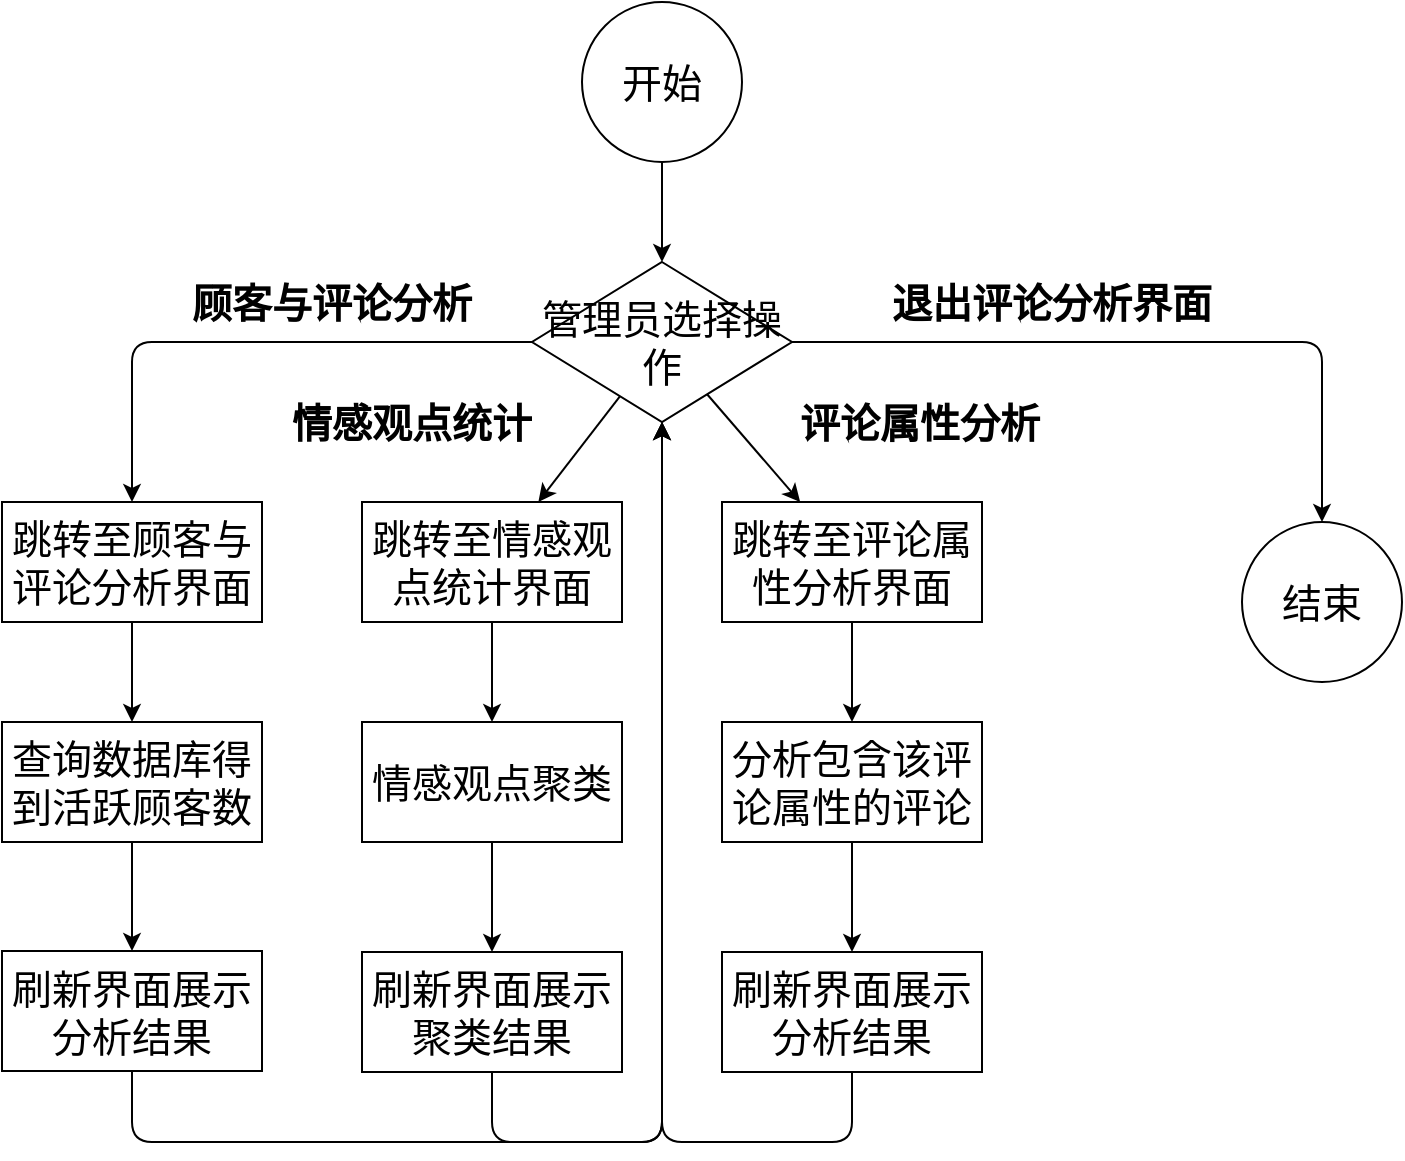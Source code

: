 <mxfile version="13.9.9" type="device"><diagram id="HcUT9L8l-87dBSwsIsXv" name="第 1 页"><mxGraphModel dx="2315" dy="640" grid="1" gridSize="10" guides="1" tooltips="1" connect="1" arrows="1" fold="1" page="1" pageScale="1" pageWidth="827" pageHeight="1169" math="0" shadow="0"><root><mxCell id="0"/><mxCell id="1" parent="0"/><mxCell id="vliuPFf0D3Z5Mqo7VblC-1" value="&lt;font style=&quot;font-size: 20px&quot;&gt;开始&lt;/font&gt;" style="ellipse;whiteSpace=wrap;html=1;aspect=fixed;" vertex="1" parent="1"><mxGeometry x="150" y="50" width="80" height="80" as="geometry"/></mxCell><mxCell id="vliuPFf0D3Z5Mqo7VblC-2" value="&lt;span style=&quot;font-size: 20px&quot;&gt;管理员选择操作&lt;/span&gt;" style="rhombus;whiteSpace=wrap;html=1;" vertex="1" parent="1"><mxGeometry x="125" y="180" width="130" height="80" as="geometry"/></mxCell><mxCell id="vliuPFf0D3Z5Mqo7VblC-3" value="&lt;font style=&quot;font-size: 20px&quot;&gt;跳转至顾客与评论分析界面&lt;/font&gt;" style="rounded=0;whiteSpace=wrap;html=1;" vertex="1" parent="1"><mxGeometry x="-140" y="300" width="130" height="60" as="geometry"/></mxCell><mxCell id="vliuPFf0D3Z5Mqo7VblC-4" value="" style="edgeStyle=segmentEdgeStyle;endArrow=classic;html=1;" edge="1" parent="1" source="vliuPFf0D3Z5Mqo7VblC-2" target="vliuPFf0D3Z5Mqo7VblC-6"><mxGeometry width="50" height="50" relative="1" as="geometry"><mxPoint x="605.096" y="220.059" as="sourcePoint"/><mxPoint x="425" y="320" as="targetPoint"/><Array as="points"><mxPoint x="520" y="220"/></Array></mxGeometry></mxCell><mxCell id="vliuPFf0D3Z5Mqo7VblC-5" value="&lt;font style=&quot;font-size: 20px&quot;&gt;&lt;b&gt;退出评论分析界面&lt;/b&gt;&lt;/font&gt;" style="text;html=1;strokeColor=none;fillColor=none;align=center;verticalAlign=middle;whiteSpace=wrap;rounded=0;" vertex="1" parent="1"><mxGeometry x="290" y="190" width="190" height="20" as="geometry"/></mxCell><mxCell id="vliuPFf0D3Z5Mqo7VblC-6" value="&lt;font style=&quot;font-size: 20px&quot;&gt;结束&lt;/font&gt;" style="ellipse;whiteSpace=wrap;html=1;aspect=fixed;" vertex="1" parent="1"><mxGeometry x="480" y="310" width="80" height="80" as="geometry"/></mxCell><mxCell id="vliuPFf0D3Z5Mqo7VblC-9" value="" style="endArrow=classic;html=1;" edge="1" parent="1" source="vliuPFf0D3Z5Mqo7VblC-1" target="vliuPFf0D3Z5Mqo7VblC-2"><mxGeometry width="50" height="50" relative="1" as="geometry"><mxPoint x="190" y="140" as="sourcePoint"/><mxPoint x="180" y="120" as="targetPoint"/></mxGeometry></mxCell><mxCell id="vliuPFf0D3Z5Mqo7VblC-12" value="&lt;font style=&quot;font-size: 20px&quot;&gt;&lt;b&gt;顾客与评论分析&lt;/b&gt;&lt;/font&gt;" style="text;html=1;strokeColor=none;fillColor=none;align=center;verticalAlign=middle;whiteSpace=wrap;rounded=0;" vertex="1" parent="1"><mxGeometry x="-70" y="190" width="190" height="20" as="geometry"/></mxCell><mxCell id="vliuPFf0D3Z5Mqo7VblC-14" value="" style="edgeStyle=segmentEdgeStyle;endArrow=classic;html=1;" edge="1" parent="1" source="vliuPFf0D3Z5Mqo7VblC-2" target="vliuPFf0D3Z5Mqo7VblC-3"><mxGeometry width="50" height="50" relative="1" as="geometry"><mxPoint x="190" y="280" as="sourcePoint"/><mxPoint x="240" y="230" as="targetPoint"/></mxGeometry></mxCell><mxCell id="vliuPFf0D3Z5Mqo7VblC-15" value="&lt;font style=&quot;font-size: 20px&quot;&gt;查询数据库得到活跃顾客数&lt;/font&gt;" style="rounded=0;whiteSpace=wrap;html=1;" vertex="1" parent="1"><mxGeometry x="-140" y="410" width="130" height="60" as="geometry"/></mxCell><mxCell id="vliuPFf0D3Z5Mqo7VblC-18" value="" style="endArrow=classic;html=1;" edge="1" parent="1" source="vliuPFf0D3Z5Mqo7VblC-3" target="vliuPFf0D3Z5Mqo7VblC-15"><mxGeometry width="50" height="50" relative="1" as="geometry"><mxPoint x="190" y="380" as="sourcePoint"/><mxPoint x="240" y="330" as="targetPoint"/></mxGeometry></mxCell><mxCell id="vliuPFf0D3Z5Mqo7VblC-19" value="&lt;font style=&quot;font-size: 20px&quot;&gt;刷新界面展示分析结果&lt;/font&gt;" style="rounded=0;whiteSpace=wrap;html=1;" vertex="1" parent="1"><mxGeometry x="-140" y="524.5" width="130" height="60" as="geometry"/></mxCell><mxCell id="vliuPFf0D3Z5Mqo7VblC-21" value="" style="endArrow=classic;html=1;" edge="1" parent="1" source="vliuPFf0D3Z5Mqo7VblC-15" target="vliuPFf0D3Z5Mqo7VblC-19"><mxGeometry width="50" height="50" relative="1" as="geometry"><mxPoint x="190" y="380" as="sourcePoint"/><mxPoint x="240" y="330" as="targetPoint"/></mxGeometry></mxCell><mxCell id="vliuPFf0D3Z5Mqo7VblC-22" value="" style="endArrow=classic;html=1;" edge="1" parent="1" source="vliuPFf0D3Z5Mqo7VblC-2" target="vliuPFf0D3Z5Mqo7VblC-23"><mxGeometry width="50" height="50" relative="1" as="geometry"><mxPoint x="190" y="380" as="sourcePoint"/><mxPoint x="240" y="330" as="targetPoint"/></mxGeometry></mxCell><mxCell id="vliuPFf0D3Z5Mqo7VblC-23" value="&lt;font style=&quot;font-size: 20px&quot;&gt;跳转至情感观点统计界面&lt;/font&gt;" style="rounded=0;whiteSpace=wrap;html=1;" vertex="1" parent="1"><mxGeometry x="40" y="300" width="130" height="60" as="geometry"/></mxCell><mxCell id="vliuPFf0D3Z5Mqo7VblC-24" value="" style="endArrow=classic;html=1;" edge="1" parent="1" target="vliuPFf0D3Z5Mqo7VblC-25" source="vliuPFf0D3Z5Mqo7VblC-2"><mxGeometry width="50" height="50" relative="1" as="geometry"><mxPoint x="369.052" y="247.109" as="sourcePoint"/><mxPoint x="440" y="330" as="targetPoint"/></mxGeometry></mxCell><mxCell id="vliuPFf0D3Z5Mqo7VblC-25" value="&lt;font style=&quot;font-size: 20px&quot;&gt;跳转至评论属性分析界面&lt;/font&gt;" style="rounded=0;whiteSpace=wrap;html=1;" vertex="1" parent="1"><mxGeometry x="220" y="300" width="130" height="60" as="geometry"/></mxCell><mxCell id="vliuPFf0D3Z5Mqo7VblC-26" value="&lt;font style=&quot;font-size: 20px&quot;&gt;&lt;b&gt;情感观点统计&lt;/b&gt;&lt;/font&gt;" style="text;html=1;strokeColor=none;fillColor=none;align=center;verticalAlign=middle;whiteSpace=wrap;rounded=0;" vertex="1" parent="1"><mxGeometry x="-30" y="250" width="190" height="20" as="geometry"/></mxCell><mxCell id="vliuPFf0D3Z5Mqo7VblC-27" value="&lt;font style=&quot;font-size: 20px&quot;&gt;&lt;b&gt;评论属性分析&lt;/b&gt;&lt;/font&gt;" style="text;html=1;strokeColor=none;fillColor=none;align=center;verticalAlign=middle;whiteSpace=wrap;rounded=0;" vertex="1" parent="1"><mxGeometry x="224" y="250" width="190" height="20" as="geometry"/></mxCell><mxCell id="vliuPFf0D3Z5Mqo7VblC-28" value="&lt;font style=&quot;font-size: 20px&quot;&gt;情感观点聚类&lt;/font&gt;" style="rounded=0;whiteSpace=wrap;html=1;" vertex="1" parent="1"><mxGeometry x="40" y="410" width="130" height="60" as="geometry"/></mxCell><mxCell id="vliuPFf0D3Z5Mqo7VblC-29" value="&lt;font style=&quot;font-size: 20px&quot;&gt;刷新界面展示聚类结果&lt;/font&gt;" style="rounded=0;whiteSpace=wrap;html=1;" vertex="1" parent="1"><mxGeometry x="40" y="525" width="130" height="60" as="geometry"/></mxCell><mxCell id="vliuPFf0D3Z5Mqo7VblC-30" value="" style="endArrow=classic;html=1;" edge="1" parent="1" source="vliuPFf0D3Z5Mqo7VblC-23" target="vliuPFf0D3Z5Mqo7VblC-28"><mxGeometry width="50" height="50" relative="1" as="geometry"><mxPoint x="190" y="390" as="sourcePoint"/><mxPoint x="240" y="340" as="targetPoint"/></mxGeometry></mxCell><mxCell id="vliuPFf0D3Z5Mqo7VblC-31" value="" style="endArrow=classic;html=1;" edge="1" parent="1" source="vliuPFf0D3Z5Mqo7VblC-28" target="vliuPFf0D3Z5Mqo7VblC-29"><mxGeometry width="50" height="50" relative="1" as="geometry"><mxPoint x="190" y="390" as="sourcePoint"/><mxPoint x="105" y="560" as="targetPoint"/></mxGeometry></mxCell><mxCell id="vliuPFf0D3Z5Mqo7VblC-32" value="&lt;font style=&quot;font-size: 20px&quot;&gt;分析包含该评论属性的评论&lt;/font&gt;" style="rounded=0;whiteSpace=wrap;html=1;" vertex="1" parent="1"><mxGeometry x="220" y="410" width="130" height="60" as="geometry"/></mxCell><mxCell id="vliuPFf0D3Z5Mqo7VblC-33" value="&lt;font style=&quot;font-size: 20px&quot;&gt;刷新界面展示分析结果&lt;/font&gt;" style="rounded=0;whiteSpace=wrap;html=1;" vertex="1" parent="1"><mxGeometry x="220" y="525" width="130" height="60" as="geometry"/></mxCell><mxCell id="vliuPFf0D3Z5Mqo7VblC-34" value="" style="endArrow=classic;html=1;" edge="1" parent="1" source="vliuPFf0D3Z5Mqo7VblC-25" target="vliuPFf0D3Z5Mqo7VblC-32"><mxGeometry width="50" height="50" relative="1" as="geometry"><mxPoint x="190" y="380" as="sourcePoint"/><mxPoint x="240" y="330" as="targetPoint"/></mxGeometry></mxCell><mxCell id="vliuPFf0D3Z5Mqo7VblC-35" value="" style="endArrow=classic;html=1;" edge="1" parent="1" source="vliuPFf0D3Z5Mqo7VblC-32" target="vliuPFf0D3Z5Mqo7VblC-33"><mxGeometry width="50" height="50" relative="1" as="geometry"><mxPoint x="190" y="380" as="sourcePoint"/><mxPoint x="240" y="330" as="targetPoint"/></mxGeometry></mxCell><mxCell id="vliuPFf0D3Z5Mqo7VblC-36" value="" style="edgeStyle=segmentEdgeStyle;endArrow=classic;html=1;" edge="1" parent="1" source="vliuPFf0D3Z5Mqo7VblC-19" target="vliuPFf0D3Z5Mqo7VblC-2"><mxGeometry width="50" height="50" relative="1" as="geometry"><mxPoint x="190" y="380" as="sourcePoint"/><mxPoint x="240" y="330" as="targetPoint"/><Array as="points"><mxPoint x="-75" y="620"/><mxPoint x="190" y="620"/></Array></mxGeometry></mxCell><mxCell id="vliuPFf0D3Z5Mqo7VblC-37" value="" style="edgeStyle=segmentEdgeStyle;endArrow=classic;html=1;" edge="1" parent="1" source="vliuPFf0D3Z5Mqo7VblC-29" target="vliuPFf0D3Z5Mqo7VblC-2"><mxGeometry width="50" height="50" relative="1" as="geometry"><mxPoint x="190" y="380" as="sourcePoint"/><mxPoint x="240" y="330" as="targetPoint"/><Array as="points"><mxPoint x="105" y="620"/><mxPoint x="190" y="620"/></Array></mxGeometry></mxCell><mxCell id="vliuPFf0D3Z5Mqo7VblC-39" value="" style="edgeStyle=segmentEdgeStyle;endArrow=classic;html=1;" edge="1" parent="1" source="vliuPFf0D3Z5Mqo7VblC-33" target="vliuPFf0D3Z5Mqo7VblC-2"><mxGeometry width="50" height="50" relative="1" as="geometry"><mxPoint x="190" y="380" as="sourcePoint"/><mxPoint x="240" y="330" as="targetPoint"/><Array as="points"><mxPoint x="285" y="620"/><mxPoint x="190" y="620"/></Array></mxGeometry></mxCell></root></mxGraphModel></diagram></mxfile>
